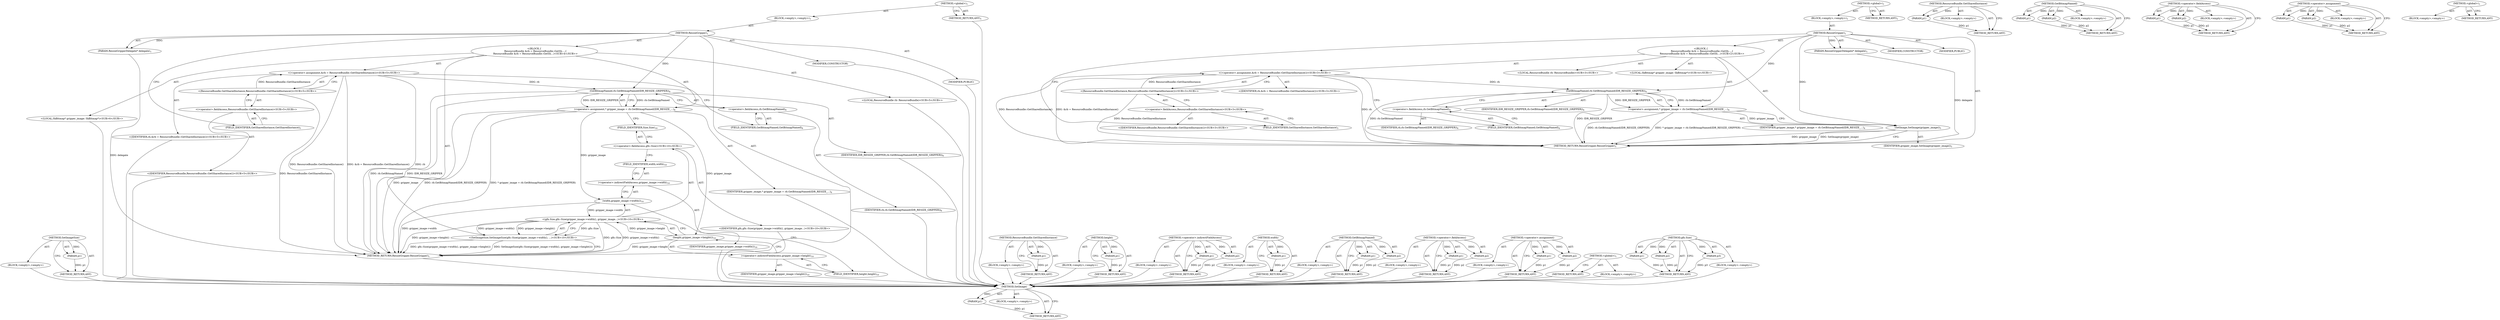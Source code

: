 digraph "gfx.Size" {
vulnerable_72 [label=<(METHOD,SetImage)>];
vulnerable_73 [label=<(PARAM,p1)>];
vulnerable_74 [label=<(BLOCK,&lt;empty&gt;,&lt;empty&gt;)>];
vulnerable_75 [label=<(METHOD_RETURN,ANY)>];
vulnerable_6 [label=<(METHOD,&lt;global&gt;)<SUB>1</SUB>>];
vulnerable_7 [label=<(BLOCK,&lt;empty&gt;,&lt;empty&gt;)<SUB>1</SUB>>];
vulnerable_8 [label=<(METHOD,ResizeGripper)<SUB>1</SUB>>];
vulnerable_9 [label=<(PARAM,ResizeGripperDelegate* delegate)<SUB>1</SUB>>];
vulnerable_10 [label="<(BLOCK,{
   ResourceBundle &amp;rb = ResourceBundle::GetSh...,{
   ResourceBundle &amp;rb = ResourceBundle::GetSh...)<SUB>2</SUB>>"];
vulnerable_11 [label="<(LOCAL,ResourceBundle rb: ResourceBundle)<SUB>3</SUB>>"];
vulnerable_12 [label="<(&lt;operator&gt;.assignment,&amp;rb = ResourceBundle::GetSharedInstance())<SUB>3</SUB>>"];
vulnerable_13 [label="<(IDENTIFIER,rb,&amp;rb = ResourceBundle::GetSharedInstance())<SUB>3</SUB>>"];
vulnerable_14 [label="<(ResourceBundle.GetSharedInstance,ResourceBundle::GetSharedInstance())<SUB>3</SUB>>"];
vulnerable_15 [label="<(&lt;operator&gt;.fieldAccess,ResourceBundle::GetSharedInstance)<SUB>3</SUB>>"];
vulnerable_16 [label="<(IDENTIFIER,ResourceBundle,ResourceBundle::GetSharedInstance())<SUB>3</SUB>>"];
vulnerable_17 [label=<(FIELD_IDENTIFIER,GetSharedInstance,GetSharedInstance)<SUB>3</SUB>>];
vulnerable_18 [label="<(LOCAL,SkBitmap* gripper_image: SkBitmap*)<SUB>4</SUB>>"];
vulnerable_19 [label=<(&lt;operator&gt;.assignment,* gripper_image = rb.GetBitmapNamed(IDR_RESIZE_...)<SUB>4</SUB>>];
vulnerable_20 [label=<(IDENTIFIER,gripper_image,* gripper_image = rb.GetBitmapNamed(IDR_RESIZE_...)<SUB>4</SUB>>];
vulnerable_21 [label=<(GetBitmapNamed,rb.GetBitmapNamed(IDR_RESIZE_GRIPPER))<SUB>4</SUB>>];
vulnerable_22 [label=<(&lt;operator&gt;.fieldAccess,rb.GetBitmapNamed)<SUB>4</SUB>>];
vulnerable_23 [label=<(IDENTIFIER,rb,rb.GetBitmapNamed(IDR_RESIZE_GRIPPER))<SUB>4</SUB>>];
vulnerable_24 [label=<(FIELD_IDENTIFIER,GetBitmapNamed,GetBitmapNamed)<SUB>4</SUB>>];
vulnerable_25 [label=<(IDENTIFIER,IDR_RESIZE_GRIPPER,rb.GetBitmapNamed(IDR_RESIZE_GRIPPER))<SUB>4</SUB>>];
vulnerable_26 [label=<(SetImage,SetImage(gripper_image))<SUB>5</SUB>>];
vulnerable_27 [label=<(IDENTIFIER,gripper_image,SetImage(gripper_image))<SUB>5</SUB>>];
vulnerable_28 [label=<(MODIFIER,CONSTRUCTOR)>];
vulnerable_29 [label=<(MODIFIER,PUBLIC)>];
vulnerable_30 [label=<(METHOD_RETURN,ResizeGripper.ResizeGripper)<SUB>1</SUB>>];
vulnerable_32 [label=<(METHOD_RETURN,ANY)<SUB>1</SUB>>];
vulnerable_58 [label=<(METHOD,ResourceBundle.GetSharedInstance)>];
vulnerable_59 [label=<(PARAM,p1)>];
vulnerable_60 [label=<(BLOCK,&lt;empty&gt;,&lt;empty&gt;)>];
vulnerable_61 [label=<(METHOD_RETURN,ANY)>];
vulnerable_67 [label=<(METHOD,GetBitmapNamed)>];
vulnerable_68 [label=<(PARAM,p1)>];
vulnerable_69 [label=<(PARAM,p2)>];
vulnerable_70 [label=<(BLOCK,&lt;empty&gt;,&lt;empty&gt;)>];
vulnerable_71 [label=<(METHOD_RETURN,ANY)>];
vulnerable_62 [label=<(METHOD,&lt;operator&gt;.fieldAccess)>];
vulnerable_63 [label=<(PARAM,p1)>];
vulnerable_64 [label=<(PARAM,p2)>];
vulnerable_65 [label=<(BLOCK,&lt;empty&gt;,&lt;empty&gt;)>];
vulnerable_66 [label=<(METHOD_RETURN,ANY)>];
vulnerable_53 [label=<(METHOD,&lt;operator&gt;.assignment)>];
vulnerable_54 [label=<(PARAM,p1)>];
vulnerable_55 [label=<(PARAM,p2)>];
vulnerable_56 [label=<(BLOCK,&lt;empty&gt;,&lt;empty&gt;)>];
vulnerable_57 [label=<(METHOD_RETURN,ANY)>];
vulnerable_47 [label=<(METHOD,&lt;global&gt;)<SUB>1</SUB>>];
vulnerable_48 [label=<(BLOCK,&lt;empty&gt;,&lt;empty&gt;)>];
vulnerable_49 [label=<(METHOD_RETURN,ANY)>];
fixed_85 [label=<(METHOD,SetImageSize)>];
fixed_86 [label=<(PARAM,p1)>];
fixed_87 [label=<(BLOCK,&lt;empty&gt;,&lt;empty&gt;)>];
fixed_88 [label=<(METHOD_RETURN,ANY)>];
fixed_6 [label=<(METHOD,&lt;global&gt;)<SUB>1</SUB>>];
fixed_7 [label=<(BLOCK,&lt;empty&gt;,&lt;empty&gt;)<SUB>1</SUB>>];
fixed_8 [label=<(METHOD,ResizeGripper)<SUB>1</SUB>>];
fixed_9 [label=<(PARAM,ResizeGripperDelegate* delegate)<SUB>1</SUB>>];
fixed_10 [label="<(BLOCK,{
   ResourceBundle &amp;rb = ResourceBundle::GetSh...,{
   ResourceBundle &amp;rb = ResourceBundle::GetSh...)<SUB>4</SUB>>"];
fixed_11 [label="<(LOCAL,ResourceBundle rb: ResourceBundle)<SUB>5</SUB>>"];
fixed_12 [label="<(&lt;operator&gt;.assignment,&amp;rb = ResourceBundle::GetSharedInstance())<SUB>5</SUB>>"];
fixed_13 [label="<(IDENTIFIER,rb,&amp;rb = ResourceBundle::GetSharedInstance())<SUB>5</SUB>>"];
fixed_14 [label="<(ResourceBundle.GetSharedInstance,ResourceBundle::GetSharedInstance())<SUB>5</SUB>>"];
fixed_15 [label="<(&lt;operator&gt;.fieldAccess,ResourceBundle::GetSharedInstance)<SUB>5</SUB>>"];
fixed_16 [label="<(IDENTIFIER,ResourceBundle,ResourceBundle::GetSharedInstance())<SUB>5</SUB>>"];
fixed_17 [label=<(FIELD_IDENTIFIER,GetSharedInstance,GetSharedInstance)<SUB>5</SUB>>];
fixed_18 [label="<(LOCAL,SkBitmap* gripper_image: SkBitmap*)<SUB>6</SUB>>"];
fixed_19 [label=<(&lt;operator&gt;.assignment,* gripper_image = rb.GetBitmapNamed(IDR_RESIZE_...)<SUB>6</SUB>>];
fixed_20 [label=<(IDENTIFIER,gripper_image,* gripper_image = rb.GetBitmapNamed(IDR_RESIZE_...)<SUB>6</SUB>>];
fixed_21 [label=<(GetBitmapNamed,rb.GetBitmapNamed(IDR_RESIZE_GRIPPER))<SUB>6</SUB>>];
fixed_22 [label=<(&lt;operator&gt;.fieldAccess,rb.GetBitmapNamed)<SUB>6</SUB>>];
fixed_23 [label=<(IDENTIFIER,rb,rb.GetBitmapNamed(IDR_RESIZE_GRIPPER))<SUB>6</SUB>>];
fixed_24 [label=<(FIELD_IDENTIFIER,GetBitmapNamed,GetBitmapNamed)<SUB>6</SUB>>];
fixed_25 [label=<(IDENTIFIER,IDR_RESIZE_GRIPPER,rb.GetBitmapNamed(IDR_RESIZE_GRIPPER))<SUB>6</SUB>>];
fixed_26 [label="<(SetImageSize,SetImageSize(gfx::Size(gripper_image-&gt;width(), ...)<SUB>10</SUB>>"];
fixed_27 [label="<(gfx.Size,gfx::Size(gripper_image-&gt;width(), gripper_image...)<SUB>10</SUB>>"];
fixed_28 [label="<(&lt;operator&gt;.fieldAccess,gfx::Size)<SUB>10</SUB>>"];
fixed_29 [label="<(IDENTIFIER,gfx,gfx::Size(gripper_image-&gt;width(), gripper_image...)<SUB>10</SUB>>"];
fixed_30 [label=<(FIELD_IDENTIFIER,Size,Size)<SUB>10</SUB>>];
fixed_31 [label=<(width,gripper_image-&gt;width())<SUB>10</SUB>>];
fixed_32 [label=<(&lt;operator&gt;.indirectFieldAccess,gripper_image-&gt;width)<SUB>10</SUB>>];
fixed_33 [label=<(IDENTIFIER,gripper_image,gripper_image-&gt;width())<SUB>10</SUB>>];
fixed_34 [label=<(FIELD_IDENTIFIER,width,width)<SUB>10</SUB>>];
fixed_35 [label=<(height,gripper_image-&gt;height())<SUB>10</SUB>>];
fixed_36 [label=<(&lt;operator&gt;.indirectFieldAccess,gripper_image-&gt;height)<SUB>10</SUB>>];
fixed_37 [label=<(IDENTIFIER,gripper_image,gripper_image-&gt;height())<SUB>10</SUB>>];
fixed_38 [label=<(FIELD_IDENTIFIER,height,height)<SUB>10</SUB>>];
fixed_39 [label=<(MODIFIER,CONSTRUCTOR)>];
fixed_40 [label=<(MODIFIER,PUBLIC)>];
fixed_41 [label=<(METHOD_RETURN,ResizeGripper.ResizeGripper)<SUB>1</SUB>>];
fixed_43 [label=<(METHOD_RETURN,ANY)<SUB>1</SUB>>];
fixed_71 [label=<(METHOD,ResourceBundle.GetSharedInstance)>];
fixed_72 [label=<(PARAM,p1)>];
fixed_73 [label=<(BLOCK,&lt;empty&gt;,&lt;empty&gt;)>];
fixed_74 [label=<(METHOD_RETURN,ANY)>];
fixed_104 [label=<(METHOD,height)>];
fixed_105 [label=<(PARAM,p1)>];
fixed_106 [label=<(BLOCK,&lt;empty&gt;,&lt;empty&gt;)>];
fixed_107 [label=<(METHOD_RETURN,ANY)>];
fixed_99 [label=<(METHOD,&lt;operator&gt;.indirectFieldAccess)>];
fixed_100 [label=<(PARAM,p1)>];
fixed_101 [label=<(PARAM,p2)>];
fixed_102 [label=<(BLOCK,&lt;empty&gt;,&lt;empty&gt;)>];
fixed_103 [label=<(METHOD_RETURN,ANY)>];
fixed_95 [label=<(METHOD,width)>];
fixed_96 [label=<(PARAM,p1)>];
fixed_97 [label=<(BLOCK,&lt;empty&gt;,&lt;empty&gt;)>];
fixed_98 [label=<(METHOD_RETURN,ANY)>];
fixed_80 [label=<(METHOD,GetBitmapNamed)>];
fixed_81 [label=<(PARAM,p1)>];
fixed_82 [label=<(PARAM,p2)>];
fixed_83 [label=<(BLOCK,&lt;empty&gt;,&lt;empty&gt;)>];
fixed_84 [label=<(METHOD_RETURN,ANY)>];
fixed_75 [label=<(METHOD,&lt;operator&gt;.fieldAccess)>];
fixed_76 [label=<(PARAM,p1)>];
fixed_77 [label=<(PARAM,p2)>];
fixed_78 [label=<(BLOCK,&lt;empty&gt;,&lt;empty&gt;)>];
fixed_79 [label=<(METHOD_RETURN,ANY)>];
fixed_66 [label=<(METHOD,&lt;operator&gt;.assignment)>];
fixed_67 [label=<(PARAM,p1)>];
fixed_68 [label=<(PARAM,p2)>];
fixed_69 [label=<(BLOCK,&lt;empty&gt;,&lt;empty&gt;)>];
fixed_70 [label=<(METHOD_RETURN,ANY)>];
fixed_60 [label=<(METHOD,&lt;global&gt;)<SUB>1</SUB>>];
fixed_61 [label=<(BLOCK,&lt;empty&gt;,&lt;empty&gt;)>];
fixed_62 [label=<(METHOD_RETURN,ANY)>];
fixed_89 [label=<(METHOD,gfx.Size)>];
fixed_90 [label=<(PARAM,p1)>];
fixed_91 [label=<(PARAM,p2)>];
fixed_92 [label=<(PARAM,p3)>];
fixed_93 [label=<(BLOCK,&lt;empty&gt;,&lt;empty&gt;)>];
fixed_94 [label=<(METHOD_RETURN,ANY)>];
vulnerable_72 -> vulnerable_73  [key=0, label="AST: "];
vulnerable_72 -> vulnerable_73  [key=1, label="DDG: "];
vulnerable_72 -> vulnerable_74  [key=0, label="AST: "];
vulnerable_72 -> vulnerable_75  [key=0, label="AST: "];
vulnerable_72 -> vulnerable_75  [key=1, label="CFG: "];
vulnerable_73 -> vulnerable_75  [key=0, label="DDG: p1"];
vulnerable_6 -> vulnerable_7  [key=0, label="AST: "];
vulnerable_6 -> vulnerable_32  [key=0, label="AST: "];
vulnerable_6 -> vulnerable_32  [key=1, label="CFG: "];
vulnerable_7 -> vulnerable_8  [key=0, label="AST: "];
vulnerable_8 -> vulnerable_9  [key=0, label="AST: "];
vulnerable_8 -> vulnerable_9  [key=1, label="DDG: "];
vulnerable_8 -> vulnerable_10  [key=0, label="AST: "];
vulnerable_8 -> vulnerable_28  [key=0, label="AST: "];
vulnerable_8 -> vulnerable_29  [key=0, label="AST: "];
vulnerable_8 -> vulnerable_30  [key=0, label="AST: "];
vulnerable_8 -> vulnerable_17  [key=0, label="CFG: "];
vulnerable_8 -> vulnerable_26  [key=0, label="DDG: "];
vulnerable_8 -> vulnerable_21  [key=0, label="DDG: "];
vulnerable_9 -> vulnerable_30  [key=0, label="DDG: delegate"];
vulnerable_10 -> vulnerable_11  [key=0, label="AST: "];
vulnerable_10 -> vulnerable_12  [key=0, label="AST: "];
vulnerable_10 -> vulnerable_18  [key=0, label="AST: "];
vulnerable_10 -> vulnerable_19  [key=0, label="AST: "];
vulnerable_10 -> vulnerable_26  [key=0, label="AST: "];
vulnerable_12 -> vulnerable_13  [key=0, label="AST: "];
vulnerable_12 -> vulnerable_14  [key=0, label="AST: "];
vulnerable_12 -> vulnerable_24  [key=0, label="CFG: "];
vulnerable_12 -> vulnerable_30  [key=0, label="DDG: rb"];
vulnerable_12 -> vulnerable_30  [key=1, label="DDG: ResourceBundle::GetSharedInstance()"];
vulnerable_12 -> vulnerable_30  [key=2, label="DDG: &amp;rb = ResourceBundle::GetSharedInstance()"];
vulnerable_12 -> vulnerable_21  [key=0, label="DDG: rb"];
vulnerable_14 -> vulnerable_15  [key=0, label="AST: "];
vulnerable_14 -> vulnerable_12  [key=0, label="CFG: "];
vulnerable_14 -> vulnerable_12  [key=1, label="DDG: ResourceBundle::GetSharedInstance"];
vulnerable_14 -> vulnerable_30  [key=0, label="DDG: ResourceBundle::GetSharedInstance"];
vulnerable_15 -> vulnerable_16  [key=0, label="AST: "];
vulnerable_15 -> vulnerable_17  [key=0, label="AST: "];
vulnerable_15 -> vulnerable_14  [key=0, label="CFG: "];
vulnerable_17 -> vulnerable_15  [key=0, label="CFG: "];
vulnerable_19 -> vulnerable_20  [key=0, label="AST: "];
vulnerable_19 -> vulnerable_21  [key=0, label="AST: "];
vulnerable_19 -> vulnerable_26  [key=0, label="CFG: "];
vulnerable_19 -> vulnerable_26  [key=1, label="DDG: gripper_image"];
vulnerable_19 -> vulnerable_30  [key=0, label="DDG: rb.GetBitmapNamed(IDR_RESIZE_GRIPPER)"];
vulnerable_19 -> vulnerable_30  [key=1, label="DDG: * gripper_image = rb.GetBitmapNamed(IDR_RESIZE_GRIPPER)"];
vulnerable_21 -> vulnerable_22  [key=0, label="AST: "];
vulnerable_21 -> vulnerable_25  [key=0, label="AST: "];
vulnerable_21 -> vulnerable_19  [key=0, label="CFG: "];
vulnerable_21 -> vulnerable_19  [key=1, label="DDG: rb.GetBitmapNamed"];
vulnerable_21 -> vulnerable_19  [key=2, label="DDG: IDR_RESIZE_GRIPPER"];
vulnerable_21 -> vulnerable_30  [key=0, label="DDG: rb.GetBitmapNamed"];
vulnerable_21 -> vulnerable_30  [key=1, label="DDG: IDR_RESIZE_GRIPPER"];
vulnerable_22 -> vulnerable_23  [key=0, label="AST: "];
vulnerable_22 -> vulnerable_24  [key=0, label="AST: "];
vulnerable_22 -> vulnerable_21  [key=0, label="CFG: "];
vulnerable_24 -> vulnerable_22  [key=0, label="CFG: "];
vulnerable_26 -> vulnerable_27  [key=0, label="AST: "];
vulnerable_26 -> vulnerable_30  [key=0, label="CFG: "];
vulnerable_26 -> vulnerable_30  [key=1, label="DDG: gripper_image"];
vulnerable_26 -> vulnerable_30  [key=2, label="DDG: SetImage(gripper_image)"];
vulnerable_58 -> vulnerable_59  [key=0, label="AST: "];
vulnerable_58 -> vulnerable_59  [key=1, label="DDG: "];
vulnerable_58 -> vulnerable_60  [key=0, label="AST: "];
vulnerable_58 -> vulnerable_61  [key=0, label="AST: "];
vulnerable_58 -> vulnerable_61  [key=1, label="CFG: "];
vulnerable_59 -> vulnerable_61  [key=0, label="DDG: p1"];
vulnerable_67 -> vulnerable_68  [key=0, label="AST: "];
vulnerable_67 -> vulnerable_68  [key=1, label="DDG: "];
vulnerable_67 -> vulnerable_70  [key=0, label="AST: "];
vulnerable_67 -> vulnerable_69  [key=0, label="AST: "];
vulnerable_67 -> vulnerable_69  [key=1, label="DDG: "];
vulnerable_67 -> vulnerable_71  [key=0, label="AST: "];
vulnerable_67 -> vulnerable_71  [key=1, label="CFG: "];
vulnerable_68 -> vulnerable_71  [key=0, label="DDG: p1"];
vulnerable_69 -> vulnerable_71  [key=0, label="DDG: p2"];
vulnerable_62 -> vulnerable_63  [key=0, label="AST: "];
vulnerable_62 -> vulnerable_63  [key=1, label="DDG: "];
vulnerable_62 -> vulnerable_65  [key=0, label="AST: "];
vulnerable_62 -> vulnerable_64  [key=0, label="AST: "];
vulnerable_62 -> vulnerable_64  [key=1, label="DDG: "];
vulnerable_62 -> vulnerable_66  [key=0, label="AST: "];
vulnerable_62 -> vulnerable_66  [key=1, label="CFG: "];
vulnerable_63 -> vulnerable_66  [key=0, label="DDG: p1"];
vulnerable_64 -> vulnerable_66  [key=0, label="DDG: p2"];
vulnerable_53 -> vulnerable_54  [key=0, label="AST: "];
vulnerable_53 -> vulnerable_54  [key=1, label="DDG: "];
vulnerable_53 -> vulnerable_56  [key=0, label="AST: "];
vulnerable_53 -> vulnerable_55  [key=0, label="AST: "];
vulnerable_53 -> vulnerable_55  [key=1, label="DDG: "];
vulnerable_53 -> vulnerable_57  [key=0, label="AST: "];
vulnerable_53 -> vulnerable_57  [key=1, label="CFG: "];
vulnerable_54 -> vulnerable_57  [key=0, label="DDG: p1"];
vulnerable_55 -> vulnerable_57  [key=0, label="DDG: p2"];
vulnerable_47 -> vulnerable_48  [key=0, label="AST: "];
vulnerable_47 -> vulnerable_49  [key=0, label="AST: "];
vulnerable_47 -> vulnerable_49  [key=1, label="CFG: "];
fixed_85 -> fixed_86  [key=0, label="AST: "];
fixed_85 -> fixed_86  [key=1, label="DDG: "];
fixed_85 -> fixed_87  [key=0, label="AST: "];
fixed_85 -> fixed_88  [key=0, label="AST: "];
fixed_85 -> fixed_88  [key=1, label="CFG: "];
fixed_86 -> fixed_88  [key=0, label="DDG: p1"];
fixed_87 -> vulnerable_72  [key=0];
fixed_88 -> vulnerable_72  [key=0];
fixed_6 -> fixed_7  [key=0, label="AST: "];
fixed_6 -> fixed_43  [key=0, label="AST: "];
fixed_6 -> fixed_43  [key=1, label="CFG: "];
fixed_7 -> fixed_8  [key=0, label="AST: "];
fixed_8 -> fixed_9  [key=0, label="AST: "];
fixed_8 -> fixed_9  [key=1, label="DDG: "];
fixed_8 -> fixed_10  [key=0, label="AST: "];
fixed_8 -> fixed_39  [key=0, label="AST: "];
fixed_8 -> fixed_40  [key=0, label="AST: "];
fixed_8 -> fixed_41  [key=0, label="AST: "];
fixed_8 -> fixed_17  [key=0, label="CFG: "];
fixed_8 -> fixed_21  [key=0, label="DDG: "];
fixed_9 -> fixed_41  [key=0, label="DDG: delegate"];
fixed_10 -> fixed_11  [key=0, label="AST: "];
fixed_10 -> fixed_12  [key=0, label="AST: "];
fixed_10 -> fixed_18  [key=0, label="AST: "];
fixed_10 -> fixed_19  [key=0, label="AST: "];
fixed_10 -> fixed_26  [key=0, label="AST: "];
fixed_11 -> vulnerable_72  [key=0];
fixed_12 -> fixed_13  [key=0, label="AST: "];
fixed_12 -> fixed_14  [key=0, label="AST: "];
fixed_12 -> fixed_24  [key=0, label="CFG: "];
fixed_12 -> fixed_41  [key=0, label="DDG: rb"];
fixed_12 -> fixed_41  [key=1, label="DDG: ResourceBundle::GetSharedInstance()"];
fixed_12 -> fixed_41  [key=2, label="DDG: &amp;rb = ResourceBundle::GetSharedInstance()"];
fixed_12 -> fixed_21  [key=0, label="DDG: rb"];
fixed_13 -> vulnerable_72  [key=0];
fixed_14 -> fixed_15  [key=0, label="AST: "];
fixed_14 -> fixed_12  [key=0, label="CFG: "];
fixed_14 -> fixed_12  [key=1, label="DDG: ResourceBundle::GetSharedInstance"];
fixed_14 -> fixed_41  [key=0, label="DDG: ResourceBundle::GetSharedInstance"];
fixed_15 -> fixed_16  [key=0, label="AST: "];
fixed_15 -> fixed_17  [key=0, label="AST: "];
fixed_15 -> fixed_14  [key=0, label="CFG: "];
fixed_16 -> vulnerable_72  [key=0];
fixed_17 -> fixed_15  [key=0, label="CFG: "];
fixed_18 -> vulnerable_72  [key=0];
fixed_19 -> fixed_20  [key=0, label="AST: "];
fixed_19 -> fixed_21  [key=0, label="AST: "];
fixed_19 -> fixed_30  [key=0, label="CFG: "];
fixed_19 -> fixed_41  [key=0, label="DDG: gripper_image"];
fixed_19 -> fixed_41  [key=1, label="DDG: rb.GetBitmapNamed(IDR_RESIZE_GRIPPER)"];
fixed_19 -> fixed_41  [key=2, label="DDG: * gripper_image = rb.GetBitmapNamed(IDR_RESIZE_GRIPPER)"];
fixed_19 -> fixed_31  [key=0, label="DDG: gripper_image"];
fixed_19 -> fixed_35  [key=0, label="DDG: gripper_image"];
fixed_20 -> vulnerable_72  [key=0];
fixed_21 -> fixed_22  [key=0, label="AST: "];
fixed_21 -> fixed_25  [key=0, label="AST: "];
fixed_21 -> fixed_19  [key=0, label="CFG: "];
fixed_21 -> fixed_19  [key=1, label="DDG: rb.GetBitmapNamed"];
fixed_21 -> fixed_19  [key=2, label="DDG: IDR_RESIZE_GRIPPER"];
fixed_21 -> fixed_41  [key=0, label="DDG: rb.GetBitmapNamed"];
fixed_21 -> fixed_41  [key=1, label="DDG: IDR_RESIZE_GRIPPER"];
fixed_22 -> fixed_23  [key=0, label="AST: "];
fixed_22 -> fixed_24  [key=0, label="AST: "];
fixed_22 -> fixed_21  [key=0, label="CFG: "];
fixed_23 -> vulnerable_72  [key=0];
fixed_24 -> fixed_22  [key=0, label="CFG: "];
fixed_25 -> vulnerable_72  [key=0];
fixed_26 -> fixed_27  [key=0, label="AST: "];
fixed_26 -> fixed_41  [key=0, label="CFG: "];
fixed_26 -> fixed_41  [key=1, label="DDG: gfx::Size(gripper_image-&gt;width(), gripper_image-&gt;height())"];
fixed_26 -> fixed_41  [key=2, label="DDG: SetImageSize(gfx::Size(gripper_image-&gt;width(), gripper_image-&gt;height()))"];
fixed_27 -> fixed_28  [key=0, label="AST: "];
fixed_27 -> fixed_31  [key=0, label="AST: "];
fixed_27 -> fixed_35  [key=0, label="AST: "];
fixed_27 -> fixed_26  [key=0, label="CFG: "];
fixed_27 -> fixed_26  [key=1, label="DDG: gfx::Size"];
fixed_27 -> fixed_26  [key=2, label="DDG: gripper_image-&gt;width()"];
fixed_27 -> fixed_26  [key=3, label="DDG: gripper_image-&gt;height()"];
fixed_27 -> fixed_41  [key=0, label="DDG: gfx::Size"];
fixed_27 -> fixed_41  [key=1, label="DDG: gripper_image-&gt;width()"];
fixed_27 -> fixed_41  [key=2, label="DDG: gripper_image-&gt;height()"];
fixed_28 -> fixed_29  [key=0, label="AST: "];
fixed_28 -> fixed_30  [key=0, label="AST: "];
fixed_28 -> fixed_34  [key=0, label="CFG: "];
fixed_29 -> vulnerable_72  [key=0];
fixed_30 -> fixed_28  [key=0, label="CFG: "];
fixed_31 -> fixed_32  [key=0, label="AST: "];
fixed_31 -> fixed_38  [key=0, label="CFG: "];
fixed_31 -> fixed_41  [key=0, label="DDG: gripper_image-&gt;width"];
fixed_31 -> fixed_27  [key=0, label="DDG: gripper_image-&gt;width"];
fixed_32 -> fixed_33  [key=0, label="AST: "];
fixed_32 -> fixed_34  [key=0, label="AST: "];
fixed_32 -> fixed_31  [key=0, label="CFG: "];
fixed_33 -> vulnerable_72  [key=0];
fixed_34 -> fixed_32  [key=0, label="CFG: "];
fixed_35 -> fixed_36  [key=0, label="AST: "];
fixed_35 -> fixed_27  [key=0, label="CFG: "];
fixed_35 -> fixed_27  [key=1, label="DDG: gripper_image-&gt;height"];
fixed_35 -> fixed_41  [key=0, label="DDG: gripper_image-&gt;height"];
fixed_36 -> fixed_37  [key=0, label="AST: "];
fixed_36 -> fixed_38  [key=0, label="AST: "];
fixed_36 -> fixed_35  [key=0, label="CFG: "];
fixed_37 -> vulnerable_72  [key=0];
fixed_38 -> fixed_36  [key=0, label="CFG: "];
fixed_39 -> vulnerable_72  [key=0];
fixed_40 -> vulnerable_72  [key=0];
fixed_41 -> vulnerable_72  [key=0];
fixed_43 -> vulnerable_72  [key=0];
fixed_71 -> fixed_72  [key=0, label="AST: "];
fixed_71 -> fixed_72  [key=1, label="DDG: "];
fixed_71 -> fixed_73  [key=0, label="AST: "];
fixed_71 -> fixed_74  [key=0, label="AST: "];
fixed_71 -> fixed_74  [key=1, label="CFG: "];
fixed_72 -> fixed_74  [key=0, label="DDG: p1"];
fixed_73 -> vulnerable_72  [key=0];
fixed_74 -> vulnerable_72  [key=0];
fixed_104 -> fixed_105  [key=0, label="AST: "];
fixed_104 -> fixed_105  [key=1, label="DDG: "];
fixed_104 -> fixed_106  [key=0, label="AST: "];
fixed_104 -> fixed_107  [key=0, label="AST: "];
fixed_104 -> fixed_107  [key=1, label="CFG: "];
fixed_105 -> fixed_107  [key=0, label="DDG: p1"];
fixed_106 -> vulnerable_72  [key=0];
fixed_107 -> vulnerable_72  [key=0];
fixed_99 -> fixed_100  [key=0, label="AST: "];
fixed_99 -> fixed_100  [key=1, label="DDG: "];
fixed_99 -> fixed_102  [key=0, label="AST: "];
fixed_99 -> fixed_101  [key=0, label="AST: "];
fixed_99 -> fixed_101  [key=1, label="DDG: "];
fixed_99 -> fixed_103  [key=0, label="AST: "];
fixed_99 -> fixed_103  [key=1, label="CFG: "];
fixed_100 -> fixed_103  [key=0, label="DDG: p1"];
fixed_101 -> fixed_103  [key=0, label="DDG: p2"];
fixed_102 -> vulnerable_72  [key=0];
fixed_103 -> vulnerable_72  [key=0];
fixed_95 -> fixed_96  [key=0, label="AST: "];
fixed_95 -> fixed_96  [key=1, label="DDG: "];
fixed_95 -> fixed_97  [key=0, label="AST: "];
fixed_95 -> fixed_98  [key=0, label="AST: "];
fixed_95 -> fixed_98  [key=1, label="CFG: "];
fixed_96 -> fixed_98  [key=0, label="DDG: p1"];
fixed_97 -> vulnerable_72  [key=0];
fixed_98 -> vulnerable_72  [key=0];
fixed_80 -> fixed_81  [key=0, label="AST: "];
fixed_80 -> fixed_81  [key=1, label="DDG: "];
fixed_80 -> fixed_83  [key=0, label="AST: "];
fixed_80 -> fixed_82  [key=0, label="AST: "];
fixed_80 -> fixed_82  [key=1, label="DDG: "];
fixed_80 -> fixed_84  [key=0, label="AST: "];
fixed_80 -> fixed_84  [key=1, label="CFG: "];
fixed_81 -> fixed_84  [key=0, label="DDG: p1"];
fixed_82 -> fixed_84  [key=0, label="DDG: p2"];
fixed_83 -> vulnerable_72  [key=0];
fixed_84 -> vulnerable_72  [key=0];
fixed_75 -> fixed_76  [key=0, label="AST: "];
fixed_75 -> fixed_76  [key=1, label="DDG: "];
fixed_75 -> fixed_78  [key=0, label="AST: "];
fixed_75 -> fixed_77  [key=0, label="AST: "];
fixed_75 -> fixed_77  [key=1, label="DDG: "];
fixed_75 -> fixed_79  [key=0, label="AST: "];
fixed_75 -> fixed_79  [key=1, label="CFG: "];
fixed_76 -> fixed_79  [key=0, label="DDG: p1"];
fixed_77 -> fixed_79  [key=0, label="DDG: p2"];
fixed_78 -> vulnerable_72  [key=0];
fixed_79 -> vulnerable_72  [key=0];
fixed_66 -> fixed_67  [key=0, label="AST: "];
fixed_66 -> fixed_67  [key=1, label="DDG: "];
fixed_66 -> fixed_69  [key=0, label="AST: "];
fixed_66 -> fixed_68  [key=0, label="AST: "];
fixed_66 -> fixed_68  [key=1, label="DDG: "];
fixed_66 -> fixed_70  [key=0, label="AST: "];
fixed_66 -> fixed_70  [key=1, label="CFG: "];
fixed_67 -> fixed_70  [key=0, label="DDG: p1"];
fixed_68 -> fixed_70  [key=0, label="DDG: p2"];
fixed_69 -> vulnerable_72  [key=0];
fixed_70 -> vulnerable_72  [key=0];
fixed_60 -> fixed_61  [key=0, label="AST: "];
fixed_60 -> fixed_62  [key=0, label="AST: "];
fixed_60 -> fixed_62  [key=1, label="CFG: "];
fixed_61 -> vulnerable_72  [key=0];
fixed_62 -> vulnerable_72  [key=0];
fixed_89 -> fixed_90  [key=0, label="AST: "];
fixed_89 -> fixed_90  [key=1, label="DDG: "];
fixed_89 -> fixed_93  [key=0, label="AST: "];
fixed_89 -> fixed_91  [key=0, label="AST: "];
fixed_89 -> fixed_91  [key=1, label="DDG: "];
fixed_89 -> fixed_94  [key=0, label="AST: "];
fixed_89 -> fixed_94  [key=1, label="CFG: "];
fixed_89 -> fixed_92  [key=0, label="AST: "];
fixed_89 -> fixed_92  [key=1, label="DDG: "];
fixed_90 -> fixed_94  [key=0, label="DDG: p1"];
fixed_91 -> fixed_94  [key=0, label="DDG: p2"];
fixed_92 -> fixed_94  [key=0, label="DDG: p3"];
fixed_93 -> vulnerable_72  [key=0];
fixed_94 -> vulnerable_72  [key=0];
}
